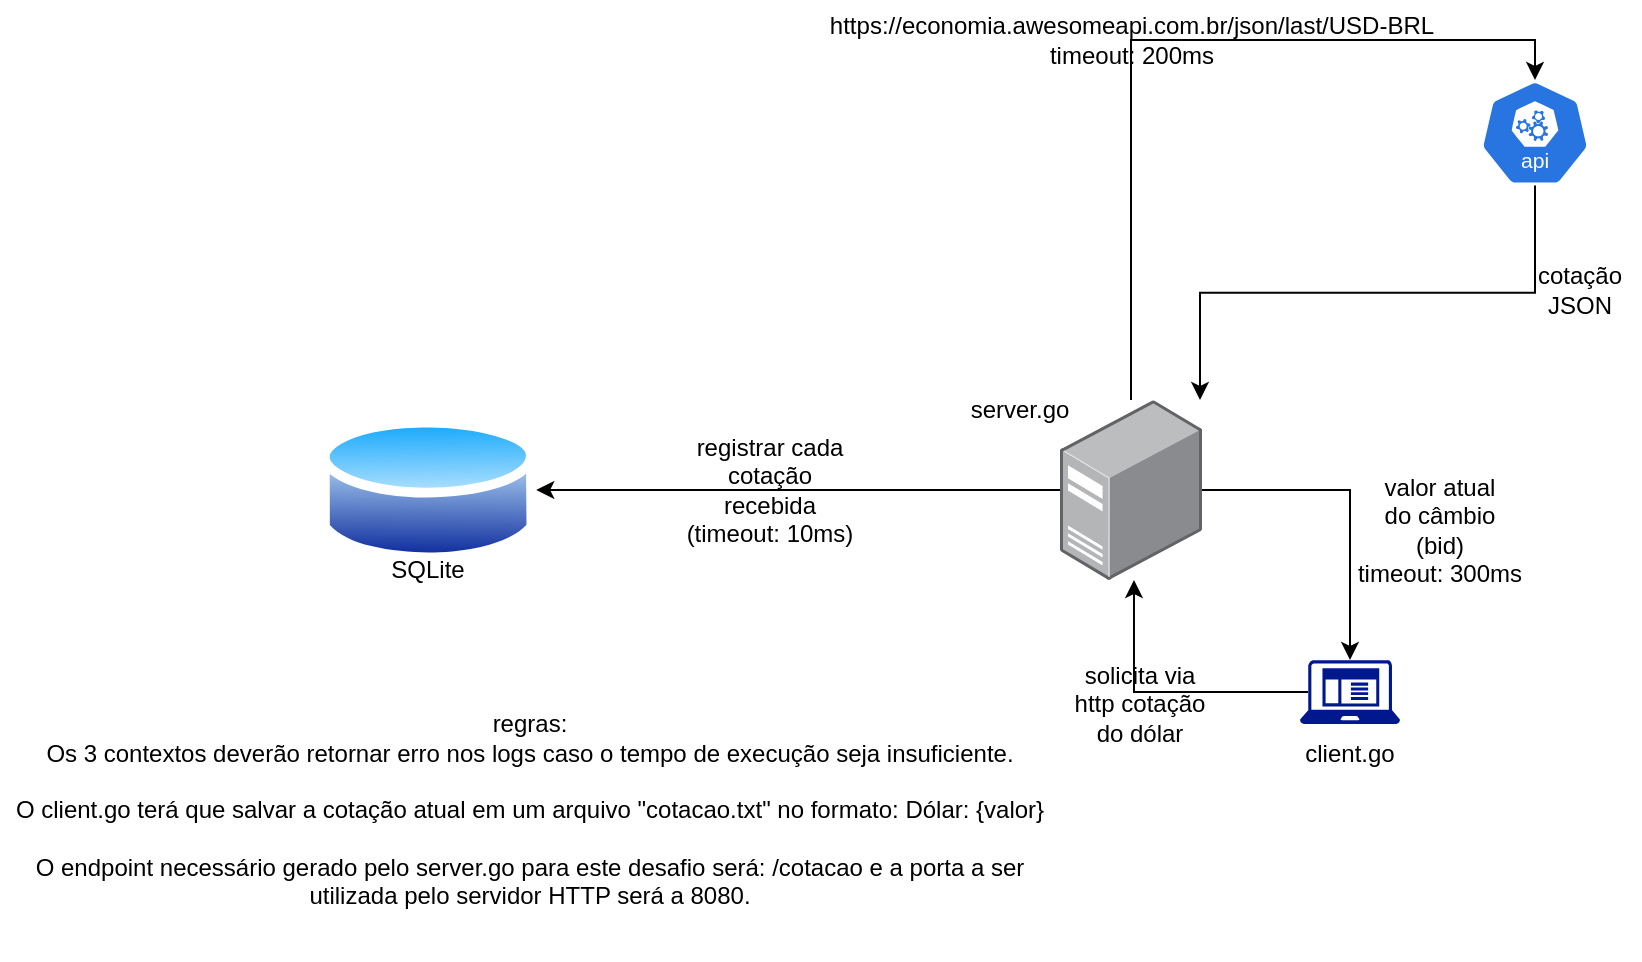 <mxfile version="24.7.12">
  <diagram name="Página-1" id="J4D8Aa72jO3KK7HtgWNN">
    <mxGraphModel dx="1781" dy="558" grid="1" gridSize="10" guides="1" tooltips="1" connect="1" arrows="1" fold="1" page="1" pageScale="1" pageWidth="827" pageHeight="1169" math="0" shadow="0">
      <root>
        <mxCell id="0" />
        <mxCell id="1" parent="0" />
        <mxCell id="AI5ySEerA5SNmeOlhprT-13" style="edgeStyle=orthogonalEdgeStyle;rounded=0;orthogonalLoop=1;jettySize=auto;html=1;entryX=1;entryY=0.5;entryDx=0;entryDy=0;" edge="1" parent="1" source="AI5ySEerA5SNmeOlhprT-1" target="AI5ySEerA5SNmeOlhprT-9">
          <mxGeometry relative="1" as="geometry" />
        </mxCell>
        <mxCell id="AI5ySEerA5SNmeOlhprT-1" value="" style="image;points=[];aspect=fixed;html=1;align=center;shadow=0;dashed=0;image=img/lib/allied_telesis/computer_and_terminals/Server_Desktop.svg;" vertex="1" parent="1">
          <mxGeometry x="460" y="250" width="71" height="90" as="geometry" />
        </mxCell>
        <mxCell id="AI5ySEerA5SNmeOlhprT-2" value="server.go" style="text;strokeColor=none;align=center;fillColor=none;html=1;verticalAlign=middle;whiteSpace=wrap;rounded=0;" vertex="1" parent="1">
          <mxGeometry x="410" y="240" width="60" height="30" as="geometry" />
        </mxCell>
        <mxCell id="AI5ySEerA5SNmeOlhprT-3" value="" style="sketch=0;aspect=fixed;pointerEvents=1;shadow=0;dashed=0;html=1;strokeColor=none;labelPosition=center;verticalLabelPosition=bottom;verticalAlign=top;align=center;fillColor=#00188D;shape=mxgraph.mscae.enterprise.client_application" vertex="1" parent="1">
          <mxGeometry x="580" y="380" width="50" height="32" as="geometry" />
        </mxCell>
        <mxCell id="AI5ySEerA5SNmeOlhprT-4" value="client.go" style="text;strokeColor=none;align=center;fillColor=none;html=1;verticalAlign=middle;whiteSpace=wrap;rounded=0;" vertex="1" parent="1">
          <mxGeometry x="575" y="412" width="60" height="30" as="geometry" />
        </mxCell>
        <mxCell id="AI5ySEerA5SNmeOlhprT-5" style="edgeStyle=orthogonalEdgeStyle;rounded=0;orthogonalLoop=1;jettySize=auto;html=1;entryX=0.5;entryY=0;entryDx=0;entryDy=0;entryPerimeter=0;" edge="1" parent="1" source="AI5ySEerA5SNmeOlhprT-1" target="AI5ySEerA5SNmeOlhprT-3">
          <mxGeometry relative="1" as="geometry" />
        </mxCell>
        <mxCell id="AI5ySEerA5SNmeOlhprT-6" style="edgeStyle=orthogonalEdgeStyle;rounded=0;orthogonalLoop=1;jettySize=auto;html=1;entryX=0.521;entryY=1;entryDx=0;entryDy=0;entryPerimeter=0;exitX=0.08;exitY=0.5;exitDx=0;exitDy=0;exitPerimeter=0;" edge="1" parent="1" source="AI5ySEerA5SNmeOlhprT-3" target="AI5ySEerA5SNmeOlhprT-1">
          <mxGeometry relative="1" as="geometry" />
        </mxCell>
        <mxCell id="AI5ySEerA5SNmeOlhprT-7" value="solicita via http cotação do dólar" style="text;strokeColor=none;align=center;fillColor=none;html=1;verticalAlign=middle;whiteSpace=wrap;rounded=0;" vertex="1" parent="1">
          <mxGeometry x="460" y="362" width="80" height="80" as="geometry" />
        </mxCell>
        <mxCell id="AI5ySEerA5SNmeOlhprT-8" value="valor atual&lt;div&gt;do câmbio&lt;/div&gt;&lt;div&gt;(bid)&lt;/div&gt;&lt;div&gt;timeout: 300ms&lt;/div&gt;" style="text;strokeColor=none;align=center;fillColor=none;html=1;verticalAlign=middle;whiteSpace=wrap;rounded=0;" vertex="1" parent="1">
          <mxGeometry x="600" y="280" width="100" height="70" as="geometry" />
        </mxCell>
        <mxCell id="AI5ySEerA5SNmeOlhprT-9" value="" style="image;aspect=fixed;perimeter=ellipsePerimeter;html=1;align=center;shadow=0;dashed=0;spacingTop=3;image=img/lib/active_directory/database.svg;" vertex="1" parent="1">
          <mxGeometry x="90" y="255" width="108.11" height="80" as="geometry" />
        </mxCell>
        <mxCell id="AI5ySEerA5SNmeOlhprT-14" value="SQLite" style="text;strokeColor=none;align=center;fillColor=none;html=1;verticalAlign=middle;whiteSpace=wrap;rounded=0;" vertex="1" parent="1">
          <mxGeometry x="114.06" y="320" width="60" height="30" as="geometry" />
        </mxCell>
        <mxCell id="AI5ySEerA5SNmeOlhprT-16" value="registrar cada&lt;div&gt;cotação recebida (timeout: 10ms)&lt;/div&gt;" style="text;strokeColor=none;align=center;fillColor=none;html=1;verticalAlign=middle;whiteSpace=wrap;rounded=0;" vertex="1" parent="1">
          <mxGeometry x="270" y="260" width="90" height="70" as="geometry" />
        </mxCell>
        <mxCell id="AI5ySEerA5SNmeOlhprT-17" value="" style="aspect=fixed;sketch=0;html=1;dashed=0;whitespace=wrap;verticalLabelPosition=bottom;verticalAlign=top;fillColor=#2875E2;strokeColor=#ffffff;points=[[0.005,0.63,0],[0.1,0.2,0],[0.9,0.2,0],[0.5,0,0],[0.995,0.63,0],[0.72,0.99,0],[0.5,1,0],[0.28,0.99,0]];shape=mxgraph.kubernetes.icon2;kubernetesLabel=1;prIcon=api" vertex="1" parent="1">
          <mxGeometry x="670" y="90" width="55" height="52.8" as="geometry" />
        </mxCell>
        <mxCell id="AI5ySEerA5SNmeOlhprT-18" style="edgeStyle=orthogonalEdgeStyle;rounded=0;orthogonalLoop=1;jettySize=auto;html=1;entryX=0.986;entryY=0;entryDx=0;entryDy=0;entryPerimeter=0;exitX=0.5;exitY=1;exitDx=0;exitDy=0;exitPerimeter=0;" edge="1" parent="1" source="AI5ySEerA5SNmeOlhprT-17" target="AI5ySEerA5SNmeOlhprT-1">
          <mxGeometry relative="1" as="geometry" />
        </mxCell>
        <mxCell id="AI5ySEerA5SNmeOlhprT-19" style="edgeStyle=orthogonalEdgeStyle;rounded=0;orthogonalLoop=1;jettySize=auto;html=1;entryX=0.5;entryY=0;entryDx=0;entryDy=0;entryPerimeter=0;" edge="1" parent="1" source="AI5ySEerA5SNmeOlhprT-1" target="AI5ySEerA5SNmeOlhprT-17">
          <mxGeometry relative="1" as="geometry">
            <Array as="points">
              <mxPoint x="496" y="70" />
              <mxPoint x="698" y="70" />
            </Array>
          </mxGeometry>
        </mxCell>
        <mxCell id="AI5ySEerA5SNmeOlhprT-20" value="https://economia.awesomeapi.com.br/json/last/USD-BRL&lt;div&gt;timeout: 200ms&lt;/div&gt;" style="text;strokeColor=none;align=center;fillColor=none;html=1;verticalAlign=middle;whiteSpace=wrap;rounded=0;" vertex="1" parent="1">
          <mxGeometry x="339.56" y="50" width="311.89" height="40" as="geometry" />
        </mxCell>
        <mxCell id="AI5ySEerA5SNmeOlhprT-21" value="cotação JSON" style="text;strokeColor=none;align=center;fillColor=none;html=1;verticalAlign=middle;whiteSpace=wrap;rounded=0;" vertex="1" parent="1">
          <mxGeometry x="690" y="180" width="60" height="30" as="geometry" />
        </mxCell>
        <mxCell id="AI5ySEerA5SNmeOlhprT-23" value="regras:&lt;div&gt;&lt;div&gt;Os 3 contextos deverão retornar erro nos logs caso o tempo de execução seja insuficiente.&lt;/div&gt;&lt;div&gt;&amp;nbsp;&lt;/div&gt;&lt;div&gt;O client.go terá que salvar a cotação atual em um arquivo &quot;cotacao.txt&quot; no formato: Dólar: {valor}&lt;/div&gt;&lt;div&gt;&amp;nbsp;&lt;/div&gt;&lt;div&gt;O endpoint necessário gerado pelo server.go para este desafio será: /cotacao e a porta a ser utilizada pelo servidor HTTP será a 8080.&lt;/div&gt;&lt;/div&gt;" style="text;strokeColor=none;align=center;fillColor=none;html=1;verticalAlign=middle;whiteSpace=wrap;rounded=0;" vertex="1" parent="1">
          <mxGeometry x="-70" y="380" width="530" height="150" as="geometry" />
        </mxCell>
      </root>
    </mxGraphModel>
  </diagram>
</mxfile>
